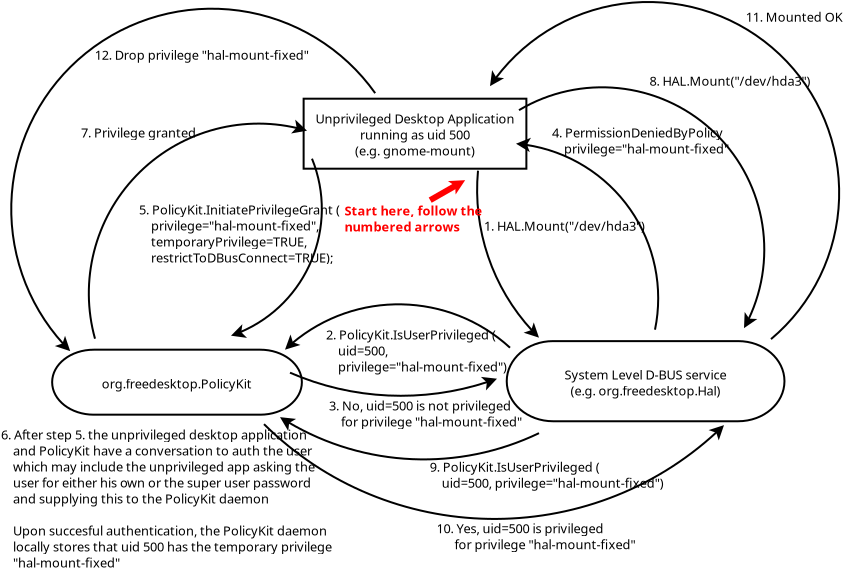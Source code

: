<?xml version="1.0" encoding="UTF-8"?>
<dia:diagram xmlns:dia="http://www.lysator.liu.se/~alla/dia/">
  <dia:layer name="Background" visible="true">
    <dia:object type="Flowchart - Terminal" version="0" id="O0">
      <dia:attribute name="obj_pos">
        <dia:point val="0.52,12.85"/>
      </dia:attribute>
      <dia:attribute name="obj_bb">
        <dia:rectangle val="0.47,12.8;11.23,16.15"/>
      </dia:attribute>
      <dia:attribute name="elem_corner">
        <dia:point val="0.52,12.85"/>
      </dia:attribute>
      <dia:attribute name="elem_width">
        <dia:real val="10.661"/>
      </dia:attribute>
      <dia:attribute name="elem_height">
        <dia:real val="3.25"/>
      </dia:attribute>
      <dia:attribute name="line_width">
        <dia:real val="0.1"/>
      </dia:attribute>
      <dia:attribute name="line_colour">
        <dia:color val="#000000"/>
      </dia:attribute>
      <dia:attribute name="fill_colour">
        <dia:color val="#ffffff"/>
      </dia:attribute>
      <dia:attribute name="show_background">
        <dia:boolean val="true"/>
      </dia:attribute>
      <dia:attribute name="line_style">
        <dia:enum val="0"/>
        <dia:real val="1"/>
      </dia:attribute>
      <dia:attribute name="text">
        <dia:composite type="text">
          <dia:attribute name="string">
            <dia:string>#org.freedesktop.PolicyKit#</dia:string>
          </dia:attribute>
          <dia:attribute name="font">
            <dia:font family="sans" style="0" name="Helvetica"/>
          </dia:attribute>
          <dia:attribute name="height">
            <dia:real val="0.8"/>
          </dia:attribute>
          <dia:attribute name="pos">
            <dia:point val="5.85,14.675"/>
          </dia:attribute>
          <dia:attribute name="color">
            <dia:color val="#000000"/>
          </dia:attribute>
          <dia:attribute name="alignment">
            <dia:enum val="1"/>
          </dia:attribute>
        </dia:composite>
      </dia:attribute>
      <dia:attribute name="flip_horizontal">
        <dia:boolean val="false"/>
      </dia:attribute>
      <dia:attribute name="flip_vertical">
        <dia:boolean val="false"/>
      </dia:attribute>
    </dia:object>
    <dia:object type="Flowchart - Terminal" version="0" id="O1">
      <dia:attribute name="obj_pos">
        <dia:point val="22.337,12.421"/>
      </dia:attribute>
      <dia:attribute name="obj_bb">
        <dia:rectangle val="22.288,12.371;36.273,16.479"/>
      </dia:attribute>
      <dia:attribute name="elem_corner">
        <dia:point val="22.337,12.421"/>
      </dia:attribute>
      <dia:attribute name="elem_width">
        <dia:real val="13.886"/>
      </dia:attribute>
      <dia:attribute name="elem_height">
        <dia:real val="4.007"/>
      </dia:attribute>
      <dia:attribute name="line_width">
        <dia:real val="0.1"/>
      </dia:attribute>
      <dia:attribute name="line_colour">
        <dia:color val="#000000"/>
      </dia:attribute>
      <dia:attribute name="fill_colour">
        <dia:color val="#ffffff"/>
      </dia:attribute>
      <dia:attribute name="show_background">
        <dia:boolean val="true"/>
      </dia:attribute>
      <dia:attribute name="line_style">
        <dia:enum val="0"/>
        <dia:real val="1"/>
      </dia:attribute>
      <dia:attribute name="text">
        <dia:composite type="text">
          <dia:attribute name="string">
            <dia:string>#System Level D-BUS service
(e.g. org.freedesktop.Hal)#</dia:string>
          </dia:attribute>
          <dia:attribute name="font">
            <dia:font family="sans" style="0" name="Helvetica"/>
          </dia:attribute>
          <dia:attribute name="height">
            <dia:real val="0.8"/>
          </dia:attribute>
          <dia:attribute name="pos">
            <dia:point val="29.28,14.225"/>
          </dia:attribute>
          <dia:attribute name="color">
            <dia:color val="#000000"/>
          </dia:attribute>
          <dia:attribute name="alignment">
            <dia:enum val="1"/>
          </dia:attribute>
        </dia:composite>
      </dia:attribute>
      <dia:attribute name="flip_horizontal">
        <dia:boolean val="false"/>
      </dia:attribute>
      <dia:attribute name="flip_vertical">
        <dia:boolean val="false"/>
      </dia:attribute>
    </dia:object>
    <dia:object type="Flowchart - Box" version="0" id="O2">
      <dia:attribute name="obj_pos">
        <dia:point val="13.05,0.3"/>
      </dia:attribute>
      <dia:attribute name="obj_bb">
        <dia:rectangle val="13,0.25;22.5,3.85"/>
      </dia:attribute>
      <dia:attribute name="elem_corner">
        <dia:point val="13.05,0.3"/>
      </dia:attribute>
      <dia:attribute name="elem_width">
        <dia:real val="9.4"/>
      </dia:attribute>
      <dia:attribute name="elem_height">
        <dia:real val="3.5"/>
      </dia:attribute>
      <dia:attribute name="show_background">
        <dia:boolean val="true"/>
      </dia:attribute>
      <dia:attribute name="padding">
        <dia:real val="0.5"/>
      </dia:attribute>
      <dia:attribute name="text">
        <dia:composite type="text">
          <dia:attribute name="string">
            <dia:string>#Unprivileged Desktop Application
running as uid 500
(e.g. gnome-mount)#</dia:string>
          </dia:attribute>
          <dia:attribute name="font">
            <dia:font family="sans" style="0" name="Helvetica"/>
          </dia:attribute>
          <dia:attribute name="height">
            <dia:real val="0.8"/>
          </dia:attribute>
          <dia:attribute name="pos">
            <dia:point val="17.75,1.45"/>
          </dia:attribute>
          <dia:attribute name="color">
            <dia:color val="#000000"/>
          </dia:attribute>
          <dia:attribute name="alignment">
            <dia:enum val="1"/>
          </dia:attribute>
        </dia:composite>
      </dia:attribute>
    </dia:object>
    <dia:object type="Standard - Arc" version="0" id="O3">
      <dia:attribute name="obj_pos">
        <dia:point val="20.9,3.9"/>
      </dia:attribute>
      <dia:attribute name="obj_bb">
        <dia:rectangle val="20.806,3.836;24.437,12.469"/>
      </dia:attribute>
      <dia:attribute name="conn_endpoints">
        <dia:point val="20.9,3.9"/>
        <dia:point val="23.95,12.25"/>
      </dia:attribute>
      <dia:attribute name="curve_distance">
        <dia:real val="1"/>
      </dia:attribute>
      <dia:attribute name="end_arrow">
        <dia:enum val="22"/>
      </dia:attribute>
      <dia:attribute name="end_arrow_length">
        <dia:real val="0.5"/>
      </dia:attribute>
      <dia:attribute name="end_arrow_width">
        <dia:real val="0.5"/>
      </dia:attribute>
    </dia:object>
    <dia:object type="Standard - Text" version="0" id="O4">
      <dia:attribute name="obj_pos">
        <dia:point val="21.2,6.9"/>
      </dia:attribute>
      <dia:attribute name="obj_bb">
        <dia:rectangle val="21.2,6.281;27.819,7.287"/>
      </dia:attribute>
      <dia:attribute name="text">
        <dia:composite type="text">
          <dia:attribute name="string">
            <dia:string>#1. HAL.Mount("/dev/hda3")#</dia:string>
          </dia:attribute>
          <dia:attribute name="font">
            <dia:font family="sans" style="0" name="Helvetica"/>
          </dia:attribute>
          <dia:attribute name="height">
            <dia:real val="0.8"/>
          </dia:attribute>
          <dia:attribute name="pos">
            <dia:point val="21.2,6.9"/>
          </dia:attribute>
          <dia:attribute name="color">
            <dia:color val="#000000"/>
          </dia:attribute>
          <dia:attribute name="alignment">
            <dia:enum val="0"/>
          </dia:attribute>
        </dia:composite>
      </dia:attribute>
    </dia:object>
    <dia:object type="Standard - Arc" version="0" id="O5">
      <dia:attribute name="obj_pos">
        <dia:point val="22.5,12.75"/>
      </dia:attribute>
      <dia:attribute name="obj_bb">
        <dia:rectangle val="11.196,10.532;22.55,13.35"/>
      </dia:attribute>
      <dia:attribute name="conn_endpoints">
        <dia:point val="22.5,12.75"/>
        <dia:point val="11.25,12.85"/>
      </dia:attribute>
      <dia:attribute name="curve_distance">
        <dia:real val="2.218"/>
      </dia:attribute>
      <dia:attribute name="end_arrow">
        <dia:enum val="22"/>
      </dia:attribute>
      <dia:attribute name="end_arrow_length">
        <dia:real val="0.5"/>
      </dia:attribute>
      <dia:attribute name="end_arrow_width">
        <dia:real val="0.5"/>
      </dia:attribute>
    </dia:object>
    <dia:object type="Standard - Text" version="0" id="O6">
      <dia:attribute name="obj_pos">
        <dia:point val="13.3,12.335"/>
      </dia:attribute>
      <dia:attribute name="obj_bb">
        <dia:rectangle val="13.3,11.716;20.919,14.322"/>
      </dia:attribute>
      <dia:attribute name="text">
        <dia:composite type="text">
          <dia:attribute name="string">
            <dia:string>#2. PolicyKit.IsUserPrivileged (
    uid=500, 
    privilege="hal-mount-fixed")#</dia:string>
          </dia:attribute>
          <dia:attribute name="font">
            <dia:font family="sans" style="0" name="Helvetica"/>
          </dia:attribute>
          <dia:attribute name="height">
            <dia:real val="0.8"/>
          </dia:attribute>
          <dia:attribute name="pos">
            <dia:point val="13.3,12.335"/>
          </dia:attribute>
          <dia:attribute name="color">
            <dia:color val="#000000"/>
          </dia:attribute>
          <dia:attribute name="alignment">
            <dia:enum val="0"/>
          </dia:attribute>
        </dia:composite>
      </dia:attribute>
    </dia:object>
    <dia:object type="Standard - Arc" version="0" id="O7">
      <dia:attribute name="obj_pos">
        <dia:point val="11.5,14"/>
      </dia:attribute>
      <dia:attribute name="obj_bb">
        <dia:rectangle val="11.449,13.799;21.915,15.205"/>
      </dia:attribute>
      <dia:attribute name="conn_endpoints">
        <dia:point val="11.5,14"/>
        <dia:point val="21.85,14.3"/>
      </dia:attribute>
      <dia:attribute name="curve_distance">
        <dia:real val="1"/>
      </dia:attribute>
      <dia:attribute name="end_arrow">
        <dia:enum val="22"/>
      </dia:attribute>
      <dia:attribute name="end_arrow_length">
        <dia:real val="0.5"/>
      </dia:attribute>
      <dia:attribute name="end_arrow_width">
        <dia:real val="0.5"/>
      </dia:attribute>
    </dia:object>
    <dia:object type="Standard - Text" version="0" id="O8">
      <dia:attribute name="obj_pos">
        <dia:point val="13.45,15.885"/>
      </dia:attribute>
      <dia:attribute name="obj_bb">
        <dia:rectangle val="13.45,15.266;21.469,17.073"/>
      </dia:attribute>
      <dia:attribute name="text">
        <dia:composite type="text">
          <dia:attribute name="string">
            <dia:string>#3. No, uid=500 is not privileged
    for privilege "hal-mount-fixed"#</dia:string>
          </dia:attribute>
          <dia:attribute name="font">
            <dia:font family="sans" style="0" name="Helvetica"/>
          </dia:attribute>
          <dia:attribute name="height">
            <dia:real val="0.8"/>
          </dia:attribute>
          <dia:attribute name="pos">
            <dia:point val="13.45,15.885"/>
          </dia:attribute>
          <dia:attribute name="color">
            <dia:color val="#000000"/>
          </dia:attribute>
          <dia:attribute name="alignment">
            <dia:enum val="0"/>
          </dia:attribute>
        </dia:composite>
      </dia:attribute>
    </dia:object>
    <dia:object type="Standard - Arc" version="0" id="O9">
      <dia:attribute name="obj_pos">
        <dia:point val="29.75,11.85"/>
      </dia:attribute>
      <dia:attribute name="obj_bb">
        <dia:rectangle val="22.37,2.211;29.96,11.92"/>
      </dia:attribute>
      <dia:attribute name="conn_endpoints">
        <dia:point val="29.75,11.85"/>
        <dia:point val="22.8,2.55"/>
      </dia:attribute>
      <dia:attribute name="curve_distance">
        <dia:real val="2.611"/>
      </dia:attribute>
      <dia:attribute name="end_arrow">
        <dia:enum val="22"/>
      </dia:attribute>
      <dia:attribute name="end_arrow_length">
        <dia:real val="0.5"/>
      </dia:attribute>
      <dia:attribute name="end_arrow_width">
        <dia:real val="0.5"/>
      </dia:attribute>
    </dia:object>
    <dia:object type="Standard - Text" version="0" id="O10">
      <dia:attribute name="obj_pos">
        <dia:point val="24.6,2.235"/>
      </dia:attribute>
      <dia:attribute name="obj_bb">
        <dia:rectangle val="24.6,1.616;32.169,3.422"/>
      </dia:attribute>
      <dia:attribute name="text">
        <dia:composite type="text">
          <dia:attribute name="string">
            <dia:string>#4. PermissionDeniedByPolicy
    privilege="hal-mount-fixed"#</dia:string>
          </dia:attribute>
          <dia:attribute name="font">
            <dia:font family="sans" style="0" name="Helvetica"/>
          </dia:attribute>
          <dia:attribute name="height">
            <dia:real val="0.8"/>
          </dia:attribute>
          <dia:attribute name="pos">
            <dia:point val="24.6,2.235"/>
          </dia:attribute>
          <dia:attribute name="color">
            <dia:color val="#000000"/>
          </dia:attribute>
          <dia:attribute name="alignment">
            <dia:enum val="0"/>
          </dia:attribute>
        </dia:composite>
      </dia:attribute>
    </dia:object>
    <dia:object type="Standard - Arc" version="0" id="O11">
      <dia:attribute name="obj_pos">
        <dia:point val="12.6,3.3"/>
      </dia:attribute>
      <dia:attribute name="obj_bb">
        <dia:rectangle val="8.075,3.234;13.139,12.403"/>
      </dia:attribute>
      <dia:attribute name="conn_endpoints">
        <dia:point val="12.6,3.3"/>
        <dia:point val="8.55,12.15"/>
      </dia:attribute>
      <dia:attribute name="curve_distance">
        <dia:real val="-2.098"/>
      </dia:attribute>
      <dia:attribute name="end_arrow">
        <dia:enum val="22"/>
      </dia:attribute>
      <dia:attribute name="end_arrow_length">
        <dia:real val="0.5"/>
      </dia:attribute>
      <dia:attribute name="end_arrow_width">
        <dia:real val="0.5"/>
      </dia:attribute>
    </dia:object>
    <dia:object type="Standard - Text" version="0" id="O12">
      <dia:attribute name="obj_pos">
        <dia:point val="3.95,6.085"/>
      </dia:attribute>
      <dia:attribute name="obj_bb">
        <dia:rectangle val="3.95,5.466;12.669,8.873"/>
      </dia:attribute>
      <dia:attribute name="text">
        <dia:composite type="text">
          <dia:attribute name="string">
            <dia:string>#5. PolicyKit.InitiatePrivilegeGrant (
    privilege="hal-mount-fixed",
    temporaryPrivilege=TRUE,
    restrictToDBusConnect=TRUE);#</dia:string>
          </dia:attribute>
          <dia:attribute name="font">
            <dia:font family="sans" style="0" name="Helvetica"/>
          </dia:attribute>
          <dia:attribute name="height">
            <dia:real val="0.8"/>
          </dia:attribute>
          <dia:attribute name="pos">
            <dia:point val="3.95,6.085"/>
          </dia:attribute>
          <dia:attribute name="color">
            <dia:color val="#000000"/>
          </dia:attribute>
          <dia:attribute name="alignment">
            <dia:enum val="0"/>
          </dia:attribute>
        </dia:composite>
      </dia:attribute>
    </dia:object>
    <dia:object type="Standard - Arc" version="0" id="O13">
      <dia:attribute name="obj_pos">
        <dia:point val="1.75,12.3"/>
      </dia:attribute>
      <dia:attribute name="obj_bb">
        <dia:rectangle val="1.391,1.496;12.736,12.371"/>
      </dia:attribute>
      <dia:attribute name="conn_endpoints">
        <dia:point val="1.75,12.3"/>
        <dia:point val="12.35,1.9"/>
      </dia:attribute>
      <dia:attribute name="curve_distance">
        <dia:real val="-4.378"/>
      </dia:attribute>
      <dia:attribute name="end_arrow">
        <dia:enum val="22"/>
      </dia:attribute>
      <dia:attribute name="end_arrow_length">
        <dia:real val="0.5"/>
      </dia:attribute>
      <dia:attribute name="end_arrow_width">
        <dia:real val="0.5"/>
      </dia:attribute>
    </dia:object>
    <dia:object type="Standard - Text" version="0" id="O14">
      <dia:attribute name="obj_pos">
        <dia:point val="1.05,2.235"/>
      </dia:attribute>
      <dia:attribute name="obj_bb">
        <dia:rectangle val="1.05,1.616;5.919,2.623"/>
      </dia:attribute>
      <dia:attribute name="text">
        <dia:composite type="text">
          <dia:attribute name="string">
            <dia:string>#7. Privilege granted#</dia:string>
          </dia:attribute>
          <dia:attribute name="font">
            <dia:font family="sans" style="0" name="Helvetica"/>
          </dia:attribute>
          <dia:attribute name="height">
            <dia:real val="0.8"/>
          </dia:attribute>
          <dia:attribute name="pos">
            <dia:point val="1.05,2.235"/>
          </dia:attribute>
          <dia:attribute name="color">
            <dia:color val="#000000"/>
          </dia:attribute>
          <dia:attribute name="alignment">
            <dia:enum val="0"/>
          </dia:attribute>
        </dia:composite>
      </dia:attribute>
    </dia:object>
    <dia:object type="Standard - Text" version="0" id="O15">
      <dia:attribute name="obj_pos">
        <dia:point val="-2.95,17.335"/>
      </dia:attribute>
      <dia:attribute name="obj_bb">
        <dia:rectangle val="-2.95,16.716;10.969,24.122"/>
      </dia:attribute>
      <dia:attribute name="text">
        <dia:composite type="text">
          <dia:attribute name="string">
            <dia:string>#6. After step 5. the unprivileged desktop application
    and PolicyKit have a conversation to auth the user
    which may include the unprivileged app asking the
    user for either his own or the super user password
    and supplying this to the PolicyKit daemon

    Upon succesful authentication, the PolicyKit daemon
    locally stores that uid 500 has the temporary privilege
    "hal-mount-fixed"#</dia:string>
          </dia:attribute>
          <dia:attribute name="font">
            <dia:font family="sans" style="0" name="Helvetica"/>
          </dia:attribute>
          <dia:attribute name="height">
            <dia:real val="0.8"/>
          </dia:attribute>
          <dia:attribute name="pos">
            <dia:point val="-2.95,17.335"/>
          </dia:attribute>
          <dia:attribute name="color">
            <dia:color val="#000000"/>
          </dia:attribute>
          <dia:attribute name="alignment">
            <dia:enum val="0"/>
          </dia:attribute>
        </dia:composite>
      </dia:attribute>
    </dia:object>
    <dia:object type="Standard - Arc" version="0" id="O16">
      <dia:attribute name="obj_pos">
        <dia:point val="22.95,0.873"/>
      </dia:attribute>
      <dia:attribute name="obj_bb">
        <dia:rectangle val="22.879,-0.32;35.264,12.166"/>
      </dia:attribute>
      <dia:attribute name="conn_endpoints">
        <dia:point val="22.95,0.873"/>
        <dia:point val="34.2,11.773"/>
      </dia:attribute>
      <dia:attribute name="curve_distance">
        <dia:real val="-5.995"/>
      </dia:attribute>
      <dia:attribute name="end_arrow">
        <dia:enum val="22"/>
      </dia:attribute>
      <dia:attribute name="end_arrow_length">
        <dia:real val="0.5"/>
      </dia:attribute>
      <dia:attribute name="end_arrow_width">
        <dia:real val="0.5"/>
      </dia:attribute>
    </dia:object>
    <dia:object type="Standard - Text" version="0" id="O17">
      <dia:attribute name="obj_pos">
        <dia:point val="29.48,-0.352"/>
      </dia:attribute>
      <dia:attribute name="obj_bb">
        <dia:rectangle val="29.48,-0.971;36.099,0.035"/>
      </dia:attribute>
      <dia:attribute name="text">
        <dia:composite type="text">
          <dia:attribute name="string">
            <dia:string>#8. HAL.Mount("/dev/hda3")#</dia:string>
          </dia:attribute>
          <dia:attribute name="font">
            <dia:font family="sans" style="0" name="Helvetica"/>
          </dia:attribute>
          <dia:attribute name="height">
            <dia:real val="0.8"/>
          </dia:attribute>
          <dia:attribute name="pos">
            <dia:point val="29.48,-0.352"/>
          </dia:attribute>
          <dia:attribute name="color">
            <dia:color val="#000000"/>
          </dia:attribute>
          <dia:attribute name="alignment">
            <dia:enum val="0"/>
          </dia:attribute>
        </dia:composite>
      </dia:attribute>
    </dia:object>
    <dia:object type="Standard - Arc" version="0" id="O18">
      <dia:attribute name="obj_pos">
        <dia:point val="23.95,17.023"/>
      </dia:attribute>
      <dia:attribute name="obj_bb">
        <dia:rectangle val="10.919,15.72;24.003,18.386"/>
      </dia:attribute>
      <dia:attribute name="conn_endpoints">
        <dia:point val="23.95,17.023"/>
        <dia:point val="11.0,16.223"/>
      </dia:attribute>
      <dia:attribute name="curve_distance">
        <dia:real val="-1.691"/>
      </dia:attribute>
      <dia:attribute name="end_arrow">
        <dia:enum val="22"/>
      </dia:attribute>
      <dia:attribute name="end_arrow_length">
        <dia:real val="0.5"/>
      </dia:attribute>
      <dia:attribute name="end_arrow_width">
        <dia:real val="0.5"/>
      </dia:attribute>
    </dia:object>
    <dia:object type="Standard - Text" version="0" id="O19">
      <dia:attribute name="obj_pos">
        <dia:point val="18.485,18.951"/>
      </dia:attribute>
      <dia:attribute name="obj_bb">
        <dia:rectangle val="18.485,18.332;28.403,20.138"/>
      </dia:attribute>
      <dia:attribute name="text">
        <dia:composite type="text">
          <dia:attribute name="string">
            <dia:string>#9. PolicyKit.IsUserPrivileged (
    uid=500, privilege="hal-mount-fixed")#</dia:string>
          </dia:attribute>
          <dia:attribute name="font">
            <dia:font family="sans" style="0" name="Helvetica"/>
          </dia:attribute>
          <dia:attribute name="height">
            <dia:real val="0.8"/>
          </dia:attribute>
          <dia:attribute name="pos">
            <dia:point val="18.485,18.951"/>
          </dia:attribute>
          <dia:attribute name="color">
            <dia:color val="#000000"/>
          </dia:attribute>
          <dia:attribute name="alignment">
            <dia:enum val="0"/>
          </dia:attribute>
        </dia:composite>
      </dia:attribute>
    </dia:object>
    <dia:object type="Standard - Arc" version="0" id="O20">
      <dia:attribute name="obj_pos">
        <dia:point val="10.2,16.573"/>
      </dia:attribute>
      <dia:attribute name="obj_bb">
        <dia:rectangle val="10.15,16.122;33.251,21.362"/>
      </dia:attribute>
      <dia:attribute name="conn_endpoints">
        <dia:point val="10.2,16.573"/>
        <dia:point val="33.2,16.622"/>
      </dia:attribute>
      <dia:attribute name="curve_distance">
        <dia:real val="4.715"/>
      </dia:attribute>
      <dia:attribute name="end_arrow">
        <dia:enum val="22"/>
      </dia:attribute>
      <dia:attribute name="end_arrow_length">
        <dia:real val="0.5"/>
      </dia:attribute>
      <dia:attribute name="end_arrow_width">
        <dia:real val="0.5"/>
      </dia:attribute>
    </dia:object>
    <dia:object type="Standard - Text" version="0" id="O21">
      <dia:attribute name="obj_pos">
        <dia:point val="18.831,22.034"/>
      </dia:attribute>
      <dia:attribute name="obj_bb">
        <dia:rectangle val="18.831,21.415;27.15,23.221"/>
      </dia:attribute>
      <dia:attribute name="text">
        <dia:composite type="text">
          <dia:attribute name="string">
            <dia:string>#10. Yes, uid=500 is privileged
      for privilege "hal-mount-fixed"#</dia:string>
          </dia:attribute>
          <dia:attribute name="font">
            <dia:font family="sans" style="0" name="Helvetica"/>
          </dia:attribute>
          <dia:attribute name="height">
            <dia:real val="0.8"/>
          </dia:attribute>
          <dia:attribute name="pos">
            <dia:point val="18.831,22.034"/>
          </dia:attribute>
          <dia:attribute name="color">
            <dia:color val="#000000"/>
          </dia:attribute>
          <dia:attribute name="alignment">
            <dia:enum val="0"/>
          </dia:attribute>
        </dia:composite>
      </dia:attribute>
    </dia:object>
    <dia:object type="Standard - Arc" version="0" id="O22">
      <dia:attribute name="obj_pos">
        <dia:point val="35.55,12.322"/>
      </dia:attribute>
      <dia:attribute name="obj_bb">
        <dia:rectangle val="21.128,-4.584;39.009,12.393"/>
      </dia:attribute>
      <dia:attribute name="conn_endpoints">
        <dia:point val="35.55,12.322"/>
        <dia:point val="21.5,-0.327"/>
      </dia:attribute>
      <dia:attribute name="curve_distance">
        <dia:real val="10.873"/>
      </dia:attribute>
      <dia:attribute name="end_arrow">
        <dia:enum val="22"/>
      </dia:attribute>
      <dia:attribute name="end_arrow_length">
        <dia:real val="0.5"/>
      </dia:attribute>
      <dia:attribute name="end_arrow_width">
        <dia:real val="0.5"/>
      </dia:attribute>
    </dia:object>
    <dia:object type="Standard - Text" version="0" id="O23">
      <dia:attribute name="obj_pos">
        <dia:point val="34.289,-3.552"/>
      </dia:attribute>
      <dia:attribute name="obj_bb">
        <dia:rectangle val="34.289,-4.171;38.358,-3.165"/>
      </dia:attribute>
      <dia:attribute name="text">
        <dia:composite type="text">
          <dia:attribute name="string">
            <dia:string>#11. Mounted OK#</dia:string>
          </dia:attribute>
          <dia:attribute name="font">
            <dia:font family="sans" style="0" name="Helvetica"/>
          </dia:attribute>
          <dia:attribute name="height">
            <dia:real val="0.8"/>
          </dia:attribute>
          <dia:attribute name="pos">
            <dia:point val="34.289,-3.552"/>
          </dia:attribute>
          <dia:attribute name="color">
            <dia:color val="#000000"/>
          </dia:attribute>
          <dia:attribute name="alignment">
            <dia:enum val="0"/>
          </dia:attribute>
        </dia:composite>
      </dia:attribute>
    </dia:object>
    <dia:object type="Standard - Arc" version="0" id="O24">
      <dia:attribute name="obj_pos">
        <dia:point val="15.759,0.023"/>
      </dia:attribute>
      <dia:attribute name="obj_bb">
        <dia:rectangle val="-2.488,-4.249;15.829,13.336"/>
      </dia:attribute>
      <dia:attribute name="conn_endpoints">
        <dia:point val="15.759,0.023"/>
        <dia:point val="0.509,12.922"/>
      </dia:attribute>
      <dia:attribute name="curve_distance">
        <dia:real val="10.873"/>
      </dia:attribute>
      <dia:attribute name="end_arrow">
        <dia:enum val="22"/>
      </dia:attribute>
      <dia:attribute name="end_arrow_length">
        <dia:real val="0.5"/>
      </dia:attribute>
      <dia:attribute name="end_arrow_width">
        <dia:real val="0.5"/>
      </dia:attribute>
    </dia:object>
    <dia:object type="Standard - Text" version="0" id="O25">
      <dia:attribute name="obj_pos">
        <dia:point val="1.739,-1.652"/>
      </dia:attribute>
      <dia:attribute name="obj_bb">
        <dia:rectangle val="1.739,-2.271;10.608,-1.265"/>
      </dia:attribute>
      <dia:attribute name="text">
        <dia:composite type="text">
          <dia:attribute name="string">
            <dia:string>#12. Drop privilege "hal-mount-fixed"#</dia:string>
          </dia:attribute>
          <dia:attribute name="font">
            <dia:font family="sans" style="0" name="Helvetica"/>
          </dia:attribute>
          <dia:attribute name="height">
            <dia:real val="0.8"/>
          </dia:attribute>
          <dia:attribute name="pos">
            <dia:point val="1.739,-1.652"/>
          </dia:attribute>
          <dia:attribute name="color">
            <dia:color val="#000000"/>
          </dia:attribute>
          <dia:attribute name="alignment">
            <dia:enum val="0"/>
          </dia:attribute>
        </dia:composite>
      </dia:attribute>
    </dia:object>
    <dia:object type="Standard - Line" version="0" id="O26">
      <dia:attribute name="obj_pos">
        <dia:point val="18.509,5.373"/>
      </dia:attribute>
      <dia:attribute name="obj_bb">
        <dia:rectangle val="18.304,4.168;20.463,5.577"/>
      </dia:attribute>
      <dia:attribute name="conn_endpoints">
        <dia:point val="18.509,5.373"/>
        <dia:point val="20.259,4.373"/>
      </dia:attribute>
      <dia:attribute name="numcp">
        <dia:int val="1"/>
      </dia:attribute>
      <dia:attribute name="line_color">
        <dia:color val="#ff0000"/>
      </dia:attribute>
      <dia:attribute name="line_width">
        <dia:real val="0.3"/>
      </dia:attribute>
      <dia:attribute name="end_arrow">
        <dia:enum val="22"/>
      </dia:attribute>
      <dia:attribute name="end_arrow_length">
        <dia:real val="0.1"/>
      </dia:attribute>
      <dia:attribute name="end_arrow_width">
        <dia:real val="0.1"/>
      </dia:attribute>
    </dia:object>
    <dia:object type="Standard - Text" version="0" id="O27">
      <dia:attribute name="obj_pos">
        <dia:point val="14.229,6.138"/>
      </dia:attribute>
      <dia:attribute name="obj_bb">
        <dia:rectangle val="14.229,5.519;19.898,7.325"/>
      </dia:attribute>
      <dia:attribute name="text">
        <dia:composite type="text">
          <dia:attribute name="string">
            <dia:string>#Start here, follow the
numbered arrows#</dia:string>
          </dia:attribute>
          <dia:attribute name="font">
            <dia:font family="sans" style="80" name="Helvetica"/>
          </dia:attribute>
          <dia:attribute name="height">
            <dia:real val="0.8"/>
          </dia:attribute>
          <dia:attribute name="pos">
            <dia:point val="14.229,6.138"/>
          </dia:attribute>
          <dia:attribute name="color">
            <dia:color val="#ff0000"/>
          </dia:attribute>
          <dia:attribute name="alignment">
            <dia:enum val="0"/>
          </dia:attribute>
        </dia:composite>
      </dia:attribute>
    </dia:object>
  </dia:layer>
</dia:diagram>
